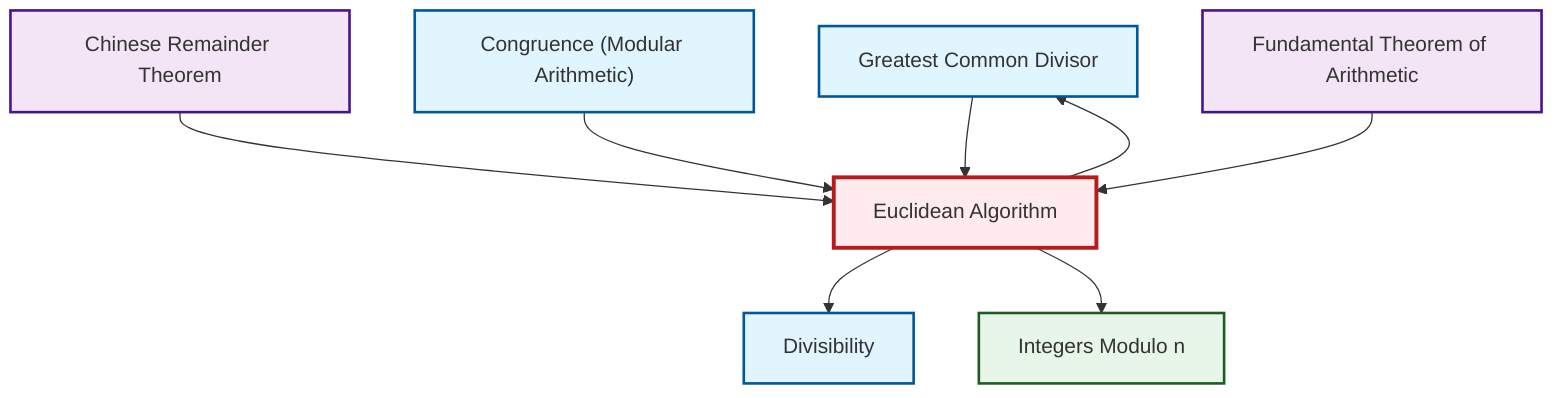 graph TD
    classDef definition fill:#e1f5fe,stroke:#01579b,stroke-width:2px
    classDef theorem fill:#f3e5f5,stroke:#4a148c,stroke-width:2px
    classDef axiom fill:#fff3e0,stroke:#e65100,stroke-width:2px
    classDef example fill:#e8f5e9,stroke:#1b5e20,stroke-width:2px
    classDef current fill:#ffebee,stroke:#b71c1c,stroke-width:3px
    def-gcd["Greatest Common Divisor"]:::definition
    thm-fundamental-arithmetic["Fundamental Theorem of Arithmetic"]:::theorem
    def-divisibility["Divisibility"]:::definition
    ex-quotient-integers-mod-n["Integers Modulo n"]:::example
    def-congruence["Congruence (Modular Arithmetic)"]:::definition
    thm-euclidean-algorithm["Euclidean Algorithm"]:::theorem
    thm-chinese-remainder["Chinese Remainder Theorem"]:::theorem
    thm-euclidean-algorithm --> def-divisibility
    thm-chinese-remainder --> thm-euclidean-algorithm
    def-gcd --> thm-euclidean-algorithm
    thm-euclidean-algorithm --> def-gcd
    def-congruence --> thm-euclidean-algorithm
    thm-euclidean-algorithm --> ex-quotient-integers-mod-n
    thm-fundamental-arithmetic --> thm-euclidean-algorithm
    class thm-euclidean-algorithm current